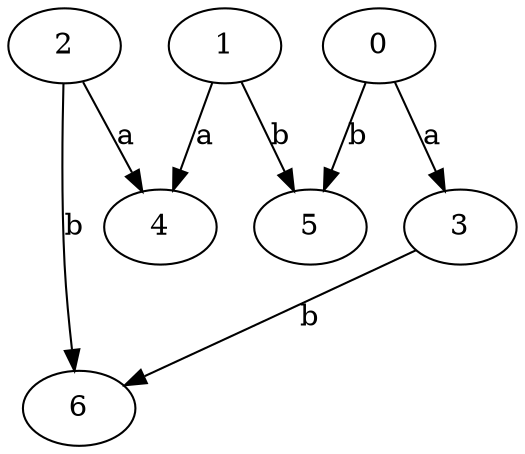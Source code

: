 strict digraph  {
0;
2;
3;
4;
5;
1;
6;
0 -> 3  [label=a];
0 -> 5  [label=b];
2 -> 4  [label=a];
2 -> 6  [label=b];
3 -> 6  [label=b];
1 -> 4  [label=a];
1 -> 5  [label=b];
}
